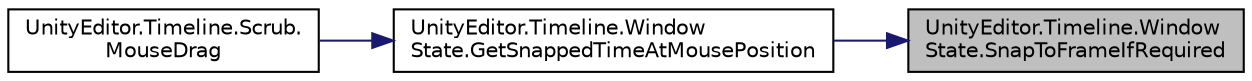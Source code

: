 digraph "UnityEditor.Timeline.WindowState.SnapToFrameIfRequired"
{
 // LATEX_PDF_SIZE
  edge [fontname="Helvetica",fontsize="10",labelfontname="Helvetica",labelfontsize="10"];
  node [fontname="Helvetica",fontsize="10",shape=record];
  rankdir="RL";
  Node1 [label="UnityEditor.Timeline.Window\lState.SnapToFrameIfRequired",height=0.2,width=0.4,color="black", fillcolor="grey75", style="filled", fontcolor="black",tooltip=" "];
  Node1 -> Node2 [dir="back",color="midnightblue",fontsize="10",style="solid",fontname="Helvetica"];
  Node2 [label="UnityEditor.Timeline.Window\lState.GetSnappedTimeAtMousePosition",height=0.2,width=0.4,color="black", fillcolor="white", style="filled",URL="$class_unity_editor_1_1_timeline_1_1_window_state.html#af811297ac2af917cba3b9c2cb1a15cd0",tooltip=" "];
  Node2 -> Node3 [dir="back",color="midnightblue",fontsize="10",style="solid",fontname="Helvetica"];
  Node3 [label="UnityEditor.Timeline.Scrub.\lMouseDrag",height=0.2,width=0.4,color="black", fillcolor="white", style="filled",URL="$class_unity_editor_1_1_timeline_1_1_scrub.html#aad3c271560f26d9a01e285bc69527cf9",tooltip=" "];
}
